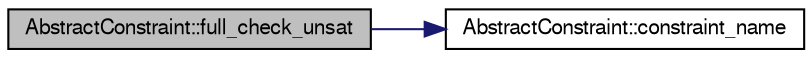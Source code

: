 digraph G
{
  edge [fontname="FreeSans",fontsize="10",labelfontname="FreeSans",labelfontsize="10"];
  node [fontname="FreeSans",fontsize="10",shape=record];
  rankdir=LR;
  Node1 [label="AbstractConstraint::full_check_unsat",height=0.2,width=0.4,color="black", fillcolor="grey75", style="filled" fontcolor="black"];
  Node1 -> Node2 [color="midnightblue",fontsize="10",style="solid",fontname="FreeSans"];
  Node2 [label="AbstractConstraint::constraint_name",height=0.2,width=0.4,color="black", fillcolor="white", style="filled",URL="$class_abstract_constraint.html#75f3857df083dd0fdba78e70346676f8",tooltip="Method to get constraint name for debugging."];
}
